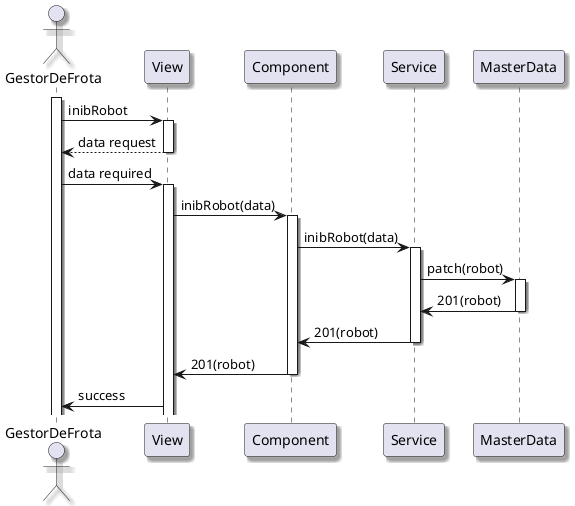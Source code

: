 @startuml
skinparam handwritten false
skinparam monochrome false
skinparam packageStyle rect
skinparam defaultFontName FG Virgil
skinparam shadowing true

actor GestorDeFrota as GestorDeFrota

activate GestorDeFrota
GestorDeFrota -> View: inibRobot
activate View
View --> GestorDeFrota: data request
deactivate View
GestorDeFrota -> View: data required
activate View
View -> Component: inibRobot(data)
activate Component
Component -> Service: inibRobot(data)
activate Service
Service -> MasterData: patch(robot)
activate MasterData
MasterData -> Service: 201(robot)
deactivate MasterData
Service -> Component: 201(robot)
deactivate Service
Component -> View: 201(robot)
deactivate Component
View -> GestorDeFrota: success

@enduml